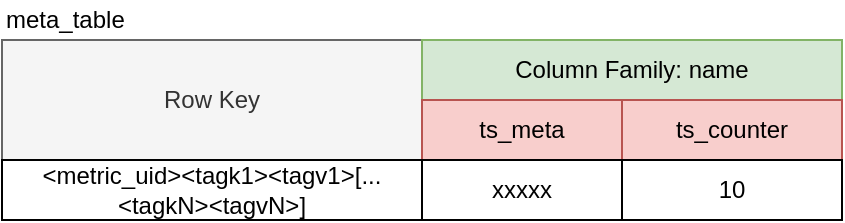 <mxfile version="12.2.2" type="device" pages="1"><diagram id="XHgumvimLZIjM4tGiQxq" name="Page-1"><mxGraphModel dx="1106" dy="755" grid="1" gridSize="10" guides="1" tooltips="1" connect="1" arrows="1" fold="1" page="1" pageScale="1" pageWidth="827" pageHeight="1169" math="0" shadow="0"><root><mxCell id="0"/><mxCell id="1" parent="0"/><mxCell id="2etKIxIMxiZ8lmKs2AaM-1" value="Row Key" style="rounded=0;whiteSpace=wrap;html=1;fillColor=#f5f5f5;strokeColor=#666666;fontColor=#333333;" vertex="1" parent="1"><mxGeometry x="50" y="170" width="210" height="60" as="geometry"/></mxCell><mxCell id="2etKIxIMxiZ8lmKs2AaM-2" value="Column Family: name" style="rounded=0;whiteSpace=wrap;html=1;fillColor=#d5e8d4;strokeColor=#82b366;" vertex="1" parent="1"><mxGeometry x="260" y="170" width="210" height="30" as="geometry"/></mxCell><mxCell id="2etKIxIMxiZ8lmKs2AaM-3" value="&lt;span&gt;&amp;lt;metric_uid&amp;gt;&amp;lt;tagk1&amp;gt;&amp;lt;tagv1&amp;gt;&lt;/span&gt;&lt;span class=&quot;s1&quot;&gt;[&lt;/span&gt;&lt;span&gt;...&amp;lt;tagkN&amp;gt;&amp;lt;tagvN&amp;gt;&lt;/span&gt;&lt;span class=&quot;s1&quot;&gt;]&lt;/span&gt;" style="rounded=0;whiteSpace=wrap;html=1;" vertex="1" parent="1"><mxGeometry x="50" y="230" width="210" height="30" as="geometry"/></mxCell><mxCell id="2etKIxIMxiZ8lmKs2AaM-4" value="ts_meta" style="rounded=0;whiteSpace=wrap;html=1;fillColor=#f8cecc;strokeColor=#b85450;" vertex="1" parent="1"><mxGeometry x="260" y="200" width="100" height="30" as="geometry"/></mxCell><mxCell id="2etKIxIMxiZ8lmKs2AaM-5" value="xxxxx" style="rounded=0;whiteSpace=wrap;html=1;" vertex="1" parent="1"><mxGeometry x="260" y="230" width="100" height="30" as="geometry"/></mxCell><mxCell id="2etKIxIMxiZ8lmKs2AaM-6" value="ts_counter" style="rounded=0;whiteSpace=wrap;html=1;fillColor=#f8cecc;strokeColor=#b85450;" vertex="1" parent="1"><mxGeometry x="360" y="200" width="110" height="30" as="geometry"/></mxCell><mxCell id="2etKIxIMxiZ8lmKs2AaM-7" value="10" style="rounded=0;whiteSpace=wrap;html=1;" vertex="1" parent="1"><mxGeometry x="360" y="230" width="110" height="30" as="geometry"/></mxCell><mxCell id="2etKIxIMxiZ8lmKs2AaM-8" value="meta_table" style="text;html=1;resizable=0;points=[];autosize=1;align=left;verticalAlign=top;spacingTop=-4;" vertex="1" parent="1"><mxGeometry x="50" y="150" width="70" height="20" as="geometry"/></mxCell></root></mxGraphModel></diagram></mxfile>